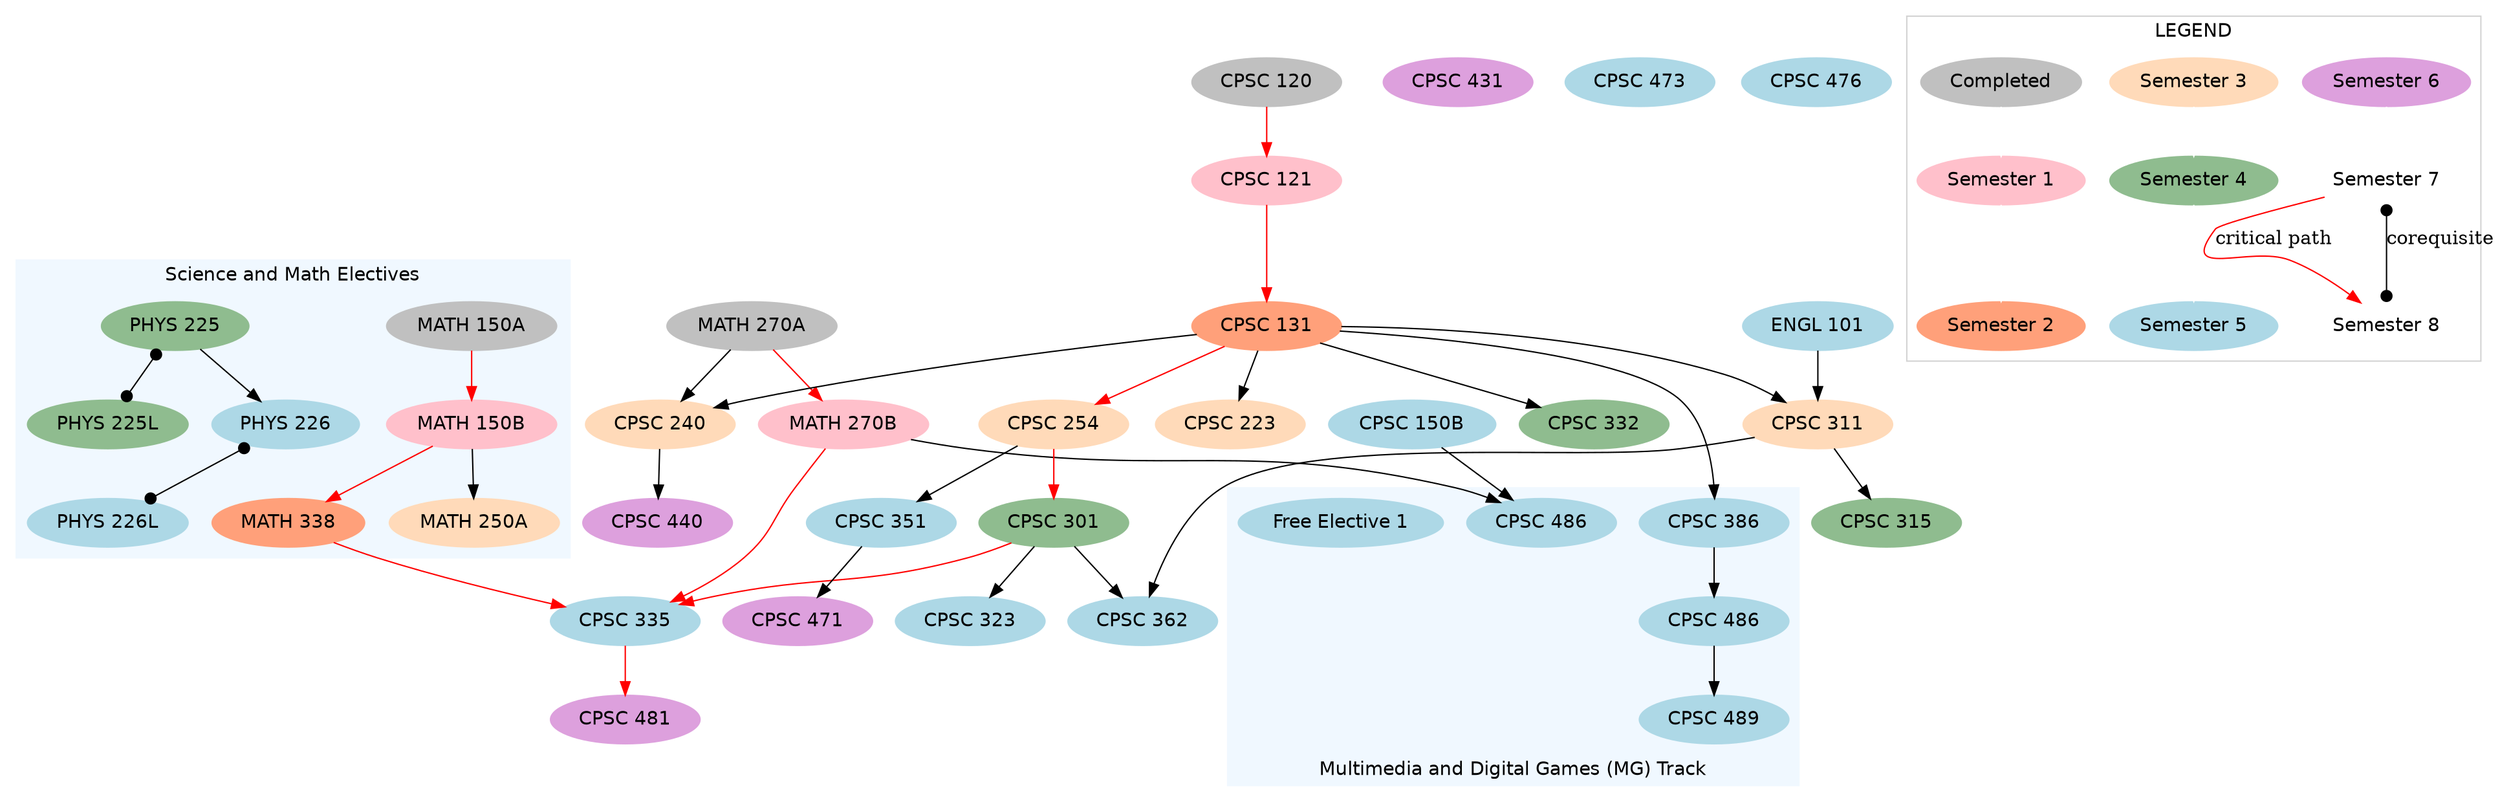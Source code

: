 digraph idealcgv {
	graph [fontname=Helvetica]
	node [fontname=Helvetica]
	node [color=grey style=filled]
	"MATH 150A"
	"MATH 270A"
	"CPSC 120"
	node [color=pink style=filled]
	"MATH 150B"
	"MATH 270B"
	"CPSC 121"
	node [color=lightsalmon style=filled]
	"CPSC 131"
	"MATH 338"
	node [color=peachpuff style=filled]
	"MATH 250A"
	"CPSC 240"
	"CPSC 254"
	"CPSC 223"
	"CPSC 311"
	node [color=darkseagreen style=filled]
	"PHYS 225"
	"PHYS 225L"
	"CPSC 301"
	"CPSC 332"
	"CPSC 315"
	node [color=lightblue style=filled]
	"PHYS 226"
	"PHYS 226L"
	"CPSC 335"
	"CPSC 351"
	"CPSC 323"
	"CPSC 362"
	node [color=plum style=filled]
	"CPSC 481"
	"CPSC 471"
	"CPSC 440"
	"CPSC 431"
	node [color=lightblue style=filled]
	"CPSC 473"
	"CPSC 476"
		"CPSC 120" -> "CPSC 121" [color=red]
		"CPSC 121" -> "CPSC 131" [color=red]
		"CPSC 131" -> "CPSC 223"
		"CPSC 131" -> "CPSC 240"
		"CPSC 131" -> "CPSC 254" [color=red]
		"CPSC 131" -> "CPSC 311"
		"CPSC 131" -> "CPSC 332"
		"CPSC 240" -> "CPSC 440"
		"CPSC 254" -> "CPSC 301" [color=red]
		"CPSC 254" -> "CPSC 351"
		"CPSC 301" -> "CPSC 323"
		"CPSC 301" -> "CPSC 335" [color=red]
		"CPSC 301" -> "CPSC 362"
		"CPSC 311" -> "CPSC 315"
		"CPSC 311" -> "CPSC 362"
		"CPSC 335" -> "CPSC 481" [color=red]
		"CPSC 351" -> "CPSC 471"
		"ENGL 101" -> "CPSC 311"
		"MATH 150A" -> "MATH 150B" [color=red]
		"MATH 150B" -> "MATH 338" [color=red]
		"MATH 270A" -> "CPSC 240"
		"MATH 270A" -> "MATH 270B" [color=red]
		"MATH 270B" -> "CPSC 335" [color=red]
		"MATH 338" -> "CPSC 335" [color=red]
		"CPSC 131" -> "CPSC 386"
		"CPSC 150B" -> "CPSC 484"
		"MATH 270B" -> "CPSC 484"
	subgraph cluster_1 {
	label = "Science and Math Electives"
	color = aliceblue
	style = filled
			"MATH 150B" -> "MATH 250A"
			"PHYS 225" -> "PHYS 225L" [label="" arrowhead=dot arrowtail=dot dir=both]
			"PHYS 225" -> "PHYS 226"
			"PHYS 226" -> "PHYS 226L" [label="" arrowhead=dot arrowtail=dot dir=both]
		"MATH 150A"
		"MATH 250A"
		"MATH 338"
	}
	subgraph cluster_4 {
	label = "Multimedia and Digital Games (MG) Track"
	labelloc = "b"
	color = aliceblue
	style = filled
			"CPSC 386" -> "CPSC 486"
		"CPSC 484" [label="CPSC 486"]
			"CPSC 486" -> "CPSC 489"
		"Free Elective 1"
	}
	subgraph cluster_0 {
		node [color=white style=filled]
		edge [color=white]
		label = "LEGEND"
		color=lightgrey
			"Semester 6" [color=plum]
			"Semester 7"
			"Semester 3" [color=peachpuff]
			"Semester 4" [color=darkseagreen]
			"Semester 5" [color=lightblue]
			Completed [color=grey]
			"Semester 1" [color=pink]
			"Semester 2" [color=lightsalmon]
			"Semester 8"
				"Semester 6" -> "Semester 7"
				"Semester 7" -> "Semester 8" [label="critical path" color=red]
				"Semester 7" -> "Semester 8" [label=corequisite arrowhead=dot arrowtail=dot color=black dir=both]
				"Semester 3" -> "Semester 4"
				"Semester 4" -> "Semester 5"
				Completed -> "Semester 1"
				"Semester 1" -> "Semester 2"
	}
}